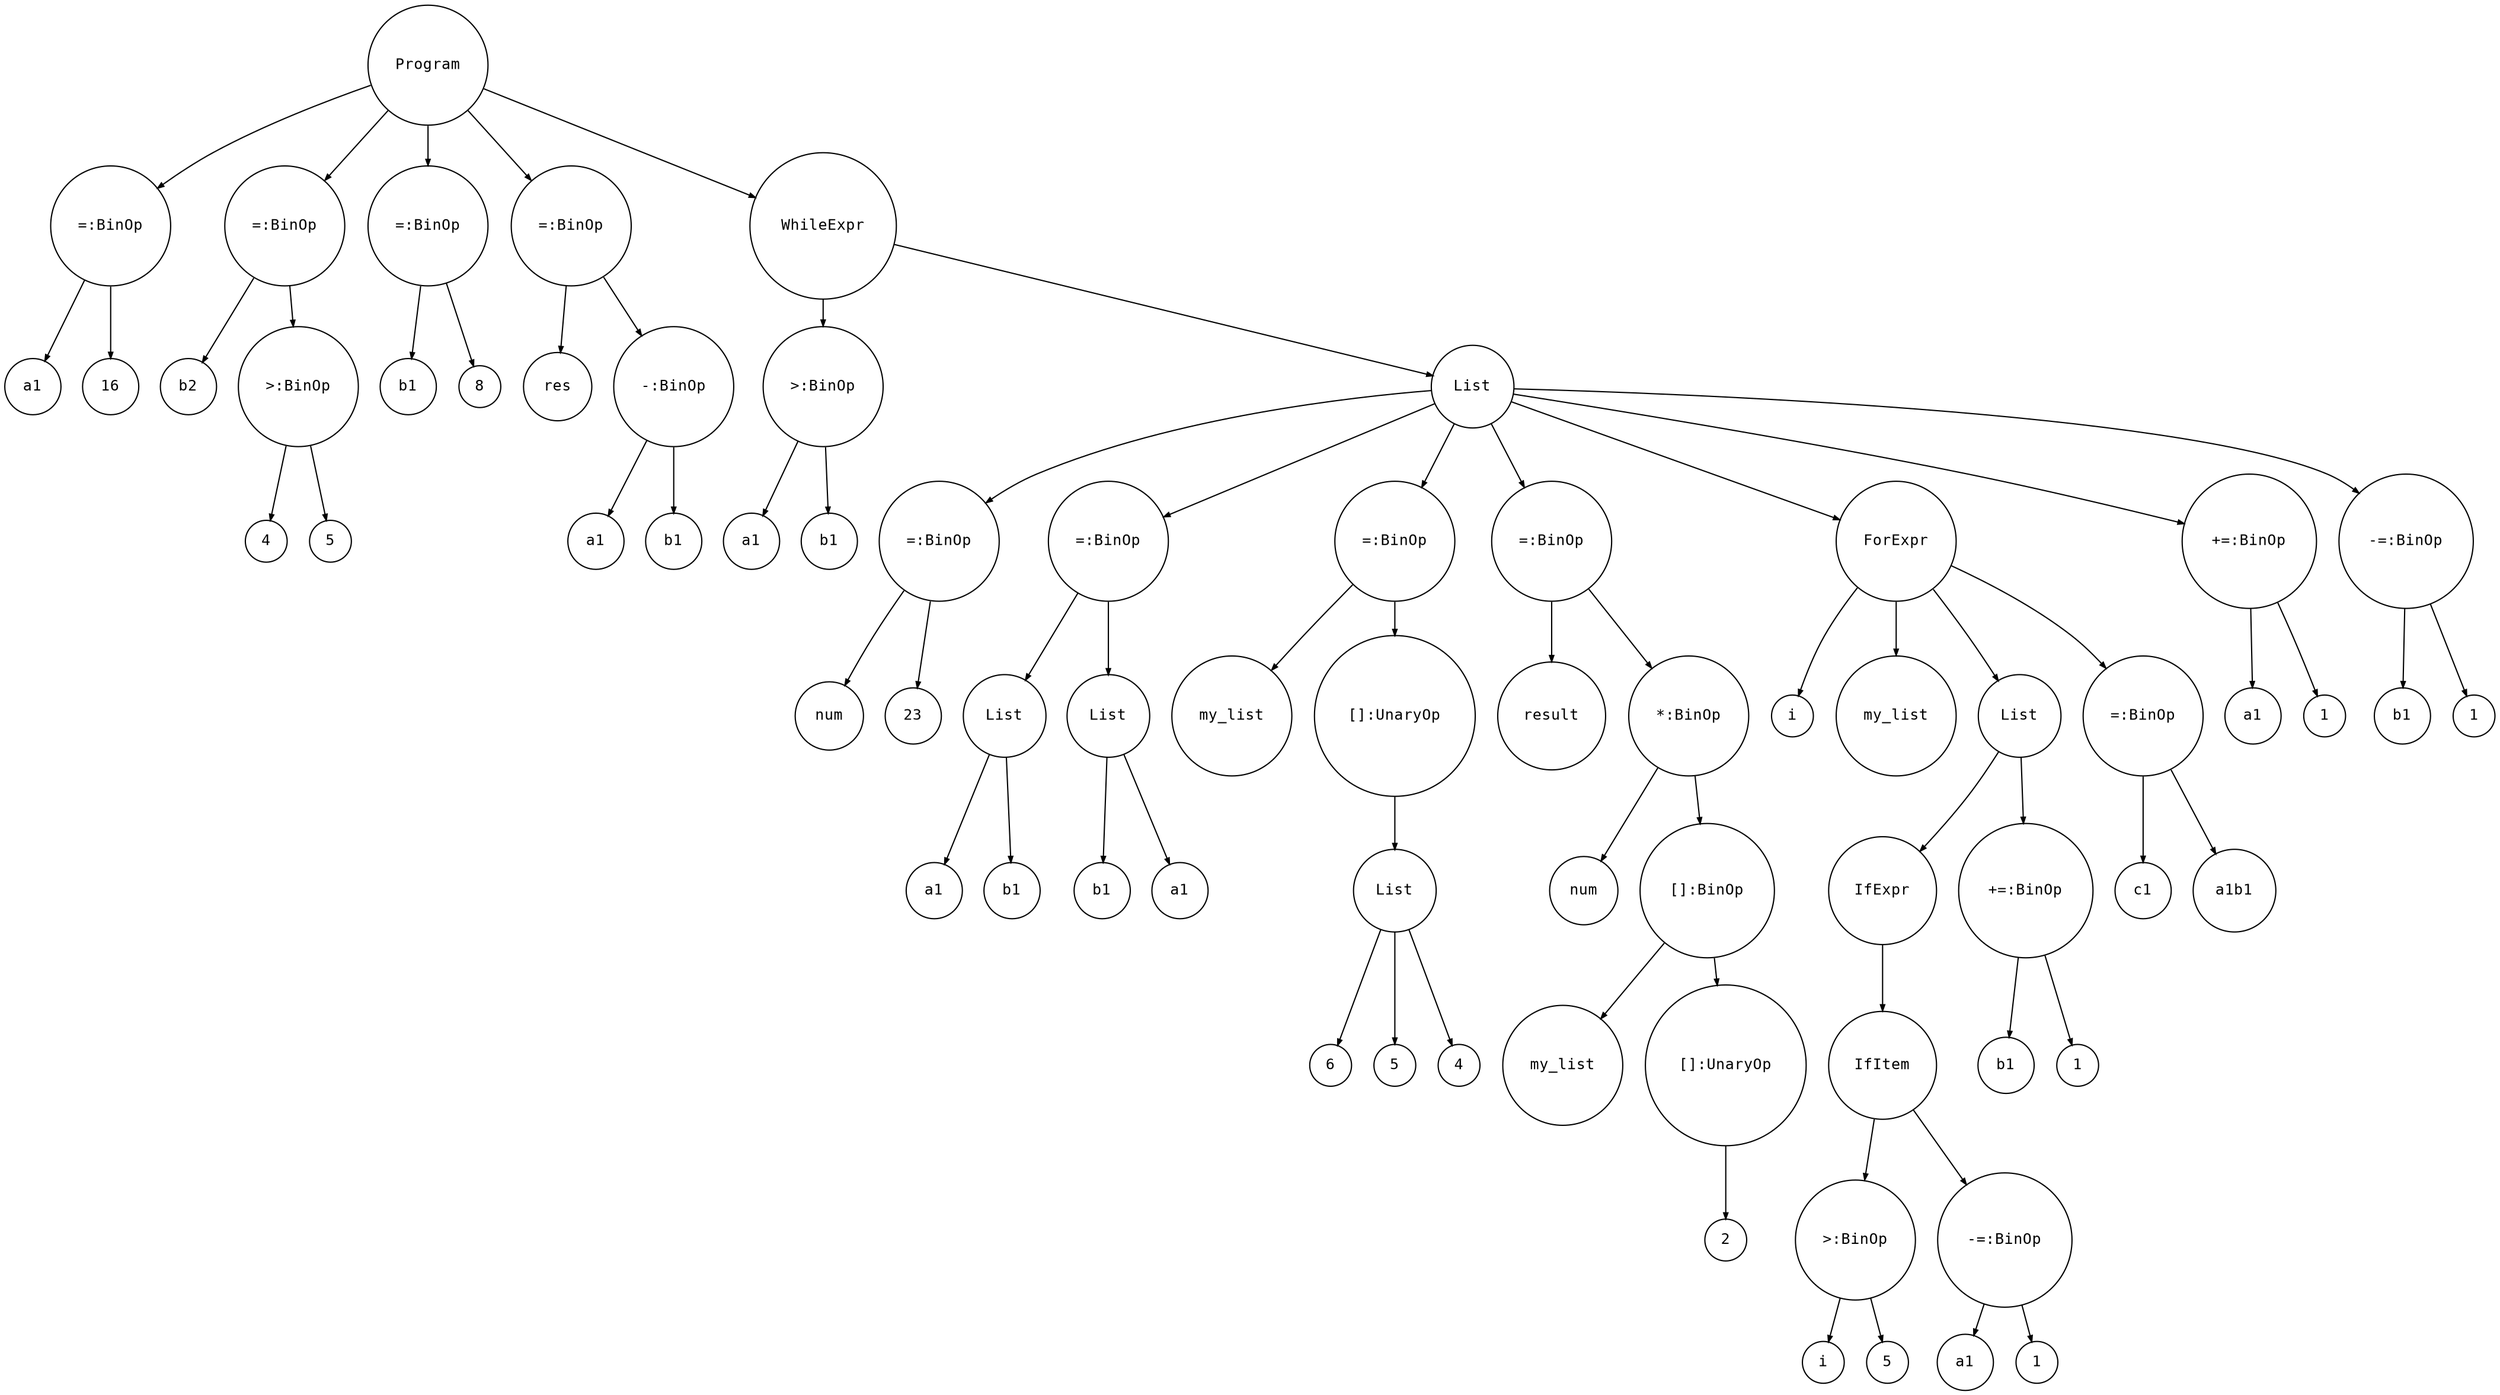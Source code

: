 digraph astgraph {
    node [shape=circle, fontsize=12, fontname="Courier", height=.1];
    ranksep=.3;
    edge [arrowsize=.5]
    node1 [label="=:BinOp"]
    Program -> node1
    node2 [label="a1"]
    node1 -> node2
    node3 [label="16"]
    node1 -> node3
    node4 [label="=:BinOp"]
    Program -> node4
    node5 [label="b2"]
    node4 -> node5
    node6 [label=">:BinOp"]
    node4 -> node6
    node7 [label="4"]
    node6 -> node7
    node8 [label="5"]
    node6 -> node8
    node9 [label="=:BinOp"]
    Program -> node9
    node10 [label="b1"]
    node9 -> node10
    node11 [label="8"]
    node9 -> node11
    node12 [label="=:BinOp"]
    Program -> node12
    node13 [label="res"]
    node12 -> node13
    node14 [label="-:BinOp"]
    node12 -> node14
    node15 [label="a1"]
    node14 -> node15
    node16 [label="b1"]
    node14 -> node16
    node17[label="WhileExpr"]
    Program -> node17
    node18 [label=">:BinOp"]
    node17 -> node18
    node19 [label="a1"]
    node18 -> node19
    node20 [label="b1"]
    node18 -> node20
    node21 [label="List"]
    node17 -> node21
    node22 [label="=:BinOp"]
    node21 -> node22
    node23 [label="num"]
    node22 -> node23
    node24 [label="23"]
    node22 -> node24
    node25 [label="=:BinOp"]
    node21 -> node25
    node26 [label="List"]
    node25 -> node26
    node27 [label="a1"]
    node26 -> node27
    node28 [label="b1"]
    node26 -> node28
    node29 [label="List"]
    node25 -> node29
    node30 [label="b1"]
    node29 -> node30
    node31 [label="a1"]
    node29 -> node31
    node32 [label="=:BinOp"]
    node21 -> node32
    node33 [label="my_list"]
    node32 -> node33
    node34 [label="[]:UnaryOp"]
    node32 -> node34
    node35 [label="List"]
    node34 -> node35
    node36 [label="6"]
    node35 -> node36
    node37 [label="5"]
    node35 -> node37
    node38 [label="4"]
    node35 -> node38
    node39 [label="=:BinOp"]
    node21 -> node39
    node40 [label="result"]
    node39 -> node40
    node41 [label="*:BinOp"]
    node39 -> node41
    node42 [label="num"]
    node41 -> node42
    node43 [label="[]:BinOp"]
    node41 -> node43
    node44 [label="my_list"]
    node43 -> node44
    node45 [label="[]:UnaryOp"]
    node43 -> node45
    node46 [label="2"]
    node45 -> node46
    node47[label="ForExpr"]
    node21 -> node47
    node48 [label="i"]
    node47 -> node48
    node49 [label="my_list"]
    node47 -> node49
    node50 [label="List"]
    node47 -> node50
    node51 [label="IfExpr"]
    node50 -> node51
    node52 [label="IfItem"]
    node51 -> node52
    node53 [label=">:BinOp"]
    node52 -> node53
    node54 [label="i"]
    node53 -> node54
    node55 [label="5"]
    node53 -> node55
    node56 [label="-=:BinOp"]
    node52 -> node56
    node57 [label="a1"]
    node56 -> node57
    node58 [label="1"]
    node56 -> node58
    node59 [label="+=:BinOp"]
    node50 -> node59
    node60 [label="b1"]
    node59 -> node60
    node61 [label="1"]
    node59 -> node61
    node62 [label="=:BinOp"]
    node47 -> node62
    node63 [label="c1"]
    node62 -> node63
    node64 [label="a1b1"]
    node62 -> node64
    node65 [label="+=:BinOp"]
    node21 -> node65
    node66 [label="a1"]
    node65 -> node66
    node67 [label="1"]
    node65 -> node67
    node68 [label="-=:BinOp"]
    node21 -> node68
    node69 [label="b1"]
    node68 -> node69
    node70 [label="1"]
    node68 -> node70
}